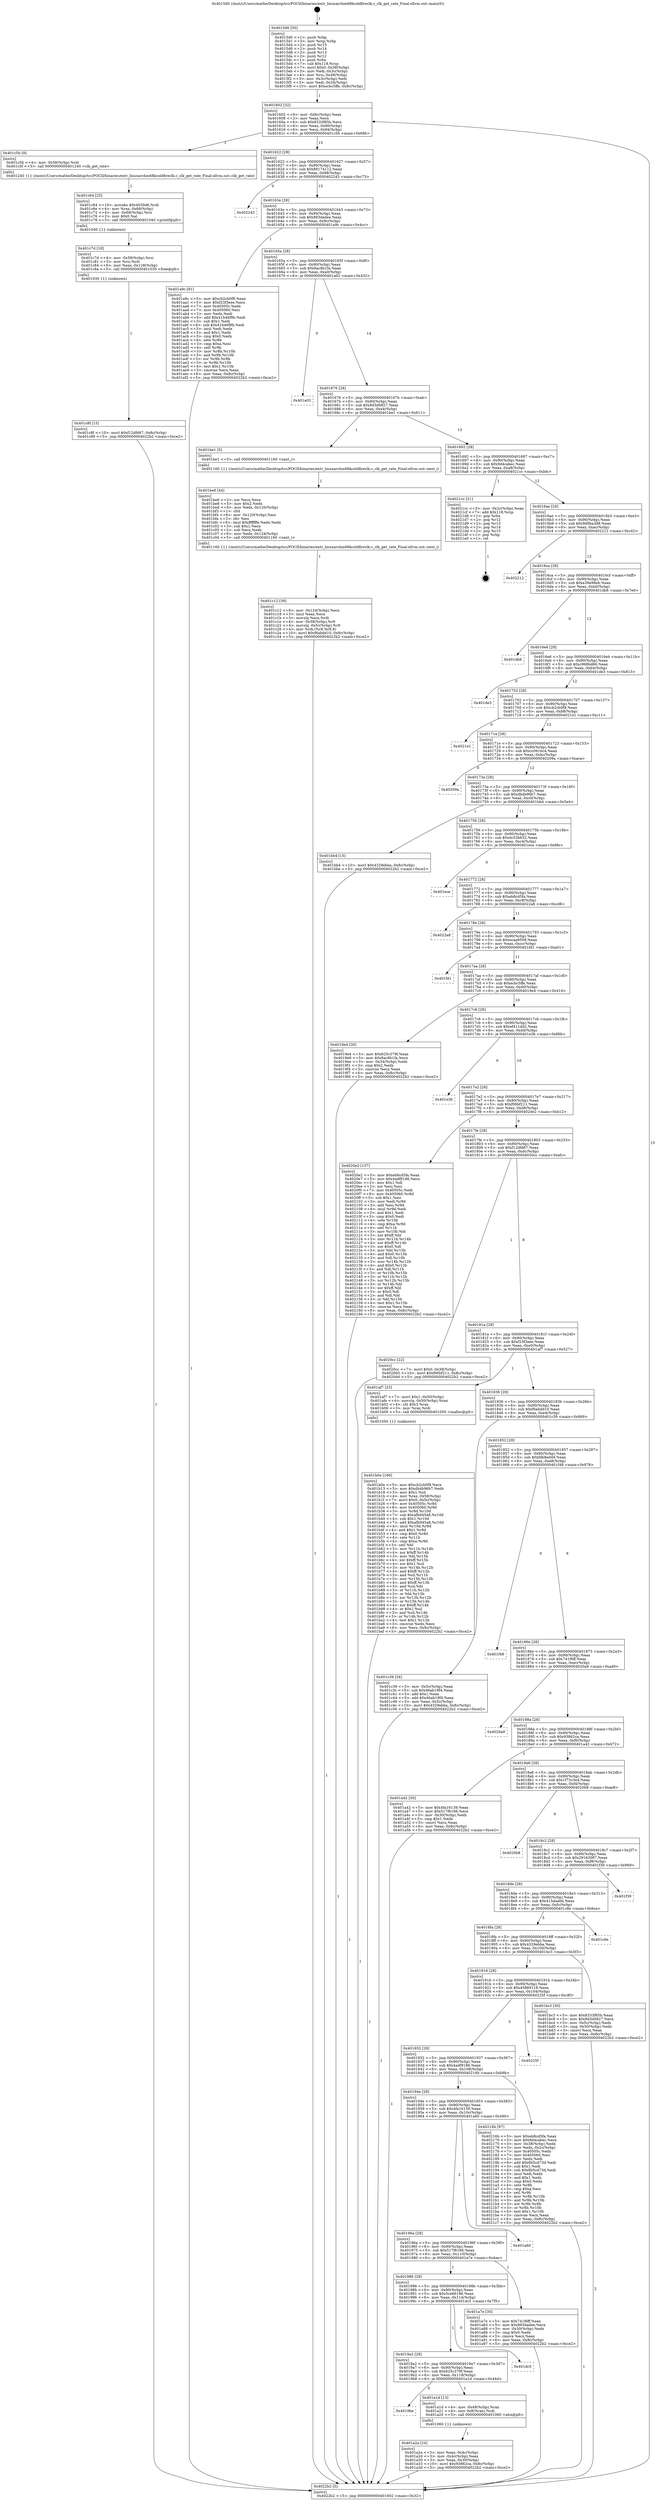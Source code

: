 digraph "0x4015d0" {
  label = "0x4015d0 (/mnt/c/Users/mathe/Desktop/tcc/POCII/binaries/extr_linuxarchm68kcoldfireclk.c_clk_get_rate_Final-ollvm.out::main(0))"
  labelloc = "t"
  node[shape=record]

  Entry [label="",width=0.3,height=0.3,shape=circle,fillcolor=black,style=filled]
  "0x401602" [label="{
     0x401602 [32]\l
     | [instrs]\l
     &nbsp;&nbsp;0x401602 \<+6\>: mov -0x8c(%rbp),%eax\l
     &nbsp;&nbsp;0x401608 \<+2\>: mov %eax,%ecx\l
     &nbsp;&nbsp;0x40160a \<+6\>: sub $0x8333f85b,%ecx\l
     &nbsp;&nbsp;0x401610 \<+6\>: mov %eax,-0x90(%rbp)\l
     &nbsp;&nbsp;0x401616 \<+6\>: mov %ecx,-0x94(%rbp)\l
     &nbsp;&nbsp;0x40161c \<+6\>: je 0000000000401c5b \<main+0x68b\>\l
  }"]
  "0x401c5b" [label="{
     0x401c5b [9]\l
     | [instrs]\l
     &nbsp;&nbsp;0x401c5b \<+4\>: mov -0x58(%rbp),%rdi\l
     &nbsp;&nbsp;0x401c5f \<+5\>: call 0000000000401240 \<clk_get_rate\>\l
     | [calls]\l
     &nbsp;&nbsp;0x401240 \{1\} (/mnt/c/Users/mathe/Desktop/tcc/POCII/binaries/extr_linuxarchm68kcoldfireclk.c_clk_get_rate_Final-ollvm.out::clk_get_rate)\l
  }"]
  "0x401622" [label="{
     0x401622 [28]\l
     | [instrs]\l
     &nbsp;&nbsp;0x401622 \<+5\>: jmp 0000000000401627 \<main+0x57\>\l
     &nbsp;&nbsp;0x401627 \<+6\>: mov -0x90(%rbp),%eax\l
     &nbsp;&nbsp;0x40162d \<+5\>: sub $0x89174112,%eax\l
     &nbsp;&nbsp;0x401632 \<+6\>: mov %eax,-0x98(%rbp)\l
     &nbsp;&nbsp;0x401638 \<+6\>: je 0000000000402243 \<main+0xc73\>\l
  }"]
  Exit [label="",width=0.3,height=0.3,shape=circle,fillcolor=black,style=filled,peripheries=2]
  "0x402243" [label="{
     0x402243\l
  }", style=dashed]
  "0x40163e" [label="{
     0x40163e [28]\l
     | [instrs]\l
     &nbsp;&nbsp;0x40163e \<+5\>: jmp 0000000000401643 \<main+0x73\>\l
     &nbsp;&nbsp;0x401643 \<+6\>: mov -0x90(%rbp),%eax\l
     &nbsp;&nbsp;0x401649 \<+5\>: sub $0x893dadee,%eax\l
     &nbsp;&nbsp;0x40164e \<+6\>: mov %eax,-0x9c(%rbp)\l
     &nbsp;&nbsp;0x401654 \<+6\>: je 0000000000401a9c \<main+0x4cc\>\l
  }"]
  "0x401c8f" [label="{
     0x401c8f [15]\l
     | [instrs]\l
     &nbsp;&nbsp;0x401c8f \<+10\>: movl $0xf12dfd67,-0x8c(%rbp)\l
     &nbsp;&nbsp;0x401c99 \<+5\>: jmp 00000000004022b2 \<main+0xce2\>\l
  }"]
  "0x401a9c" [label="{
     0x401a9c [91]\l
     | [instrs]\l
     &nbsp;&nbsp;0x401a9c \<+5\>: mov $0xcb2cb0f9,%eax\l
     &nbsp;&nbsp;0x401aa1 \<+5\>: mov $0xf23f3eee,%ecx\l
     &nbsp;&nbsp;0x401aa6 \<+7\>: mov 0x40505c,%edx\l
     &nbsp;&nbsp;0x401aad \<+7\>: mov 0x405060,%esi\l
     &nbsp;&nbsp;0x401ab4 \<+2\>: mov %edx,%edi\l
     &nbsp;&nbsp;0x401ab6 \<+6\>: add $0x41b46f9b,%edi\l
     &nbsp;&nbsp;0x401abc \<+3\>: sub $0x1,%edi\l
     &nbsp;&nbsp;0x401abf \<+6\>: sub $0x41b46f9b,%edi\l
     &nbsp;&nbsp;0x401ac5 \<+3\>: imul %edi,%edx\l
     &nbsp;&nbsp;0x401ac8 \<+3\>: and $0x1,%edx\l
     &nbsp;&nbsp;0x401acb \<+3\>: cmp $0x0,%edx\l
     &nbsp;&nbsp;0x401ace \<+4\>: sete %r8b\l
     &nbsp;&nbsp;0x401ad2 \<+3\>: cmp $0xa,%esi\l
     &nbsp;&nbsp;0x401ad5 \<+4\>: setl %r9b\l
     &nbsp;&nbsp;0x401ad9 \<+3\>: mov %r8b,%r10b\l
     &nbsp;&nbsp;0x401adc \<+3\>: and %r9b,%r10b\l
     &nbsp;&nbsp;0x401adf \<+3\>: xor %r9b,%r8b\l
     &nbsp;&nbsp;0x401ae2 \<+3\>: or %r8b,%r10b\l
     &nbsp;&nbsp;0x401ae5 \<+4\>: test $0x1,%r10b\l
     &nbsp;&nbsp;0x401ae9 \<+3\>: cmovne %ecx,%eax\l
     &nbsp;&nbsp;0x401aec \<+6\>: mov %eax,-0x8c(%rbp)\l
     &nbsp;&nbsp;0x401af2 \<+5\>: jmp 00000000004022b2 \<main+0xce2\>\l
  }"]
  "0x40165a" [label="{
     0x40165a [28]\l
     | [instrs]\l
     &nbsp;&nbsp;0x40165a \<+5\>: jmp 000000000040165f \<main+0x8f\>\l
     &nbsp;&nbsp;0x40165f \<+6\>: mov -0x90(%rbp),%eax\l
     &nbsp;&nbsp;0x401665 \<+5\>: sub $0x8ac8b1fa,%eax\l
     &nbsp;&nbsp;0x40166a \<+6\>: mov %eax,-0xa0(%rbp)\l
     &nbsp;&nbsp;0x401670 \<+6\>: je 0000000000401a02 \<main+0x432\>\l
  }"]
  "0x401c7d" [label="{
     0x401c7d [18]\l
     | [instrs]\l
     &nbsp;&nbsp;0x401c7d \<+4\>: mov -0x58(%rbp),%rsi\l
     &nbsp;&nbsp;0x401c81 \<+3\>: mov %rsi,%rdi\l
     &nbsp;&nbsp;0x401c84 \<+6\>: mov %eax,-0x128(%rbp)\l
     &nbsp;&nbsp;0x401c8a \<+5\>: call 0000000000401030 \<free@plt\>\l
     | [calls]\l
     &nbsp;&nbsp;0x401030 \{1\} (unknown)\l
  }"]
  "0x401a02" [label="{
     0x401a02\l
  }", style=dashed]
  "0x401676" [label="{
     0x401676 [28]\l
     | [instrs]\l
     &nbsp;&nbsp;0x401676 \<+5\>: jmp 000000000040167b \<main+0xab\>\l
     &nbsp;&nbsp;0x40167b \<+6\>: mov -0x90(%rbp),%eax\l
     &nbsp;&nbsp;0x401681 \<+5\>: sub $0x9d3d0827,%eax\l
     &nbsp;&nbsp;0x401686 \<+6\>: mov %eax,-0xa4(%rbp)\l
     &nbsp;&nbsp;0x40168c \<+6\>: je 0000000000401be1 \<main+0x611\>\l
  }"]
  "0x401c64" [label="{
     0x401c64 [25]\l
     | [instrs]\l
     &nbsp;&nbsp;0x401c64 \<+10\>: movabs $0x4030d6,%rdi\l
     &nbsp;&nbsp;0x401c6e \<+4\>: mov %rax,-0x68(%rbp)\l
     &nbsp;&nbsp;0x401c72 \<+4\>: mov -0x68(%rbp),%rsi\l
     &nbsp;&nbsp;0x401c76 \<+2\>: mov $0x0,%al\l
     &nbsp;&nbsp;0x401c78 \<+5\>: call 0000000000401040 \<printf@plt\>\l
     | [calls]\l
     &nbsp;&nbsp;0x401040 \{1\} (unknown)\l
  }"]
  "0x401be1" [label="{
     0x401be1 [5]\l
     | [instrs]\l
     &nbsp;&nbsp;0x401be1 \<+5\>: call 0000000000401160 \<next_i\>\l
     | [calls]\l
     &nbsp;&nbsp;0x401160 \{1\} (/mnt/c/Users/mathe/Desktop/tcc/POCII/binaries/extr_linuxarchm68kcoldfireclk.c_clk_get_rate_Final-ollvm.out::next_i)\l
  }"]
  "0x401692" [label="{
     0x401692 [28]\l
     | [instrs]\l
     &nbsp;&nbsp;0x401692 \<+5\>: jmp 0000000000401697 \<main+0xc7\>\l
     &nbsp;&nbsp;0x401697 \<+6\>: mov -0x90(%rbp),%eax\l
     &nbsp;&nbsp;0x40169d \<+5\>: sub $0x9d4cabec,%eax\l
     &nbsp;&nbsp;0x4016a2 \<+6\>: mov %eax,-0xa8(%rbp)\l
     &nbsp;&nbsp;0x4016a8 \<+6\>: je 00000000004021cc \<main+0xbfc\>\l
  }"]
  "0x401c12" [label="{
     0x401c12 [39]\l
     | [instrs]\l
     &nbsp;&nbsp;0x401c12 \<+6\>: mov -0x124(%rbp),%ecx\l
     &nbsp;&nbsp;0x401c18 \<+3\>: imul %eax,%ecx\l
     &nbsp;&nbsp;0x401c1b \<+3\>: movslq %ecx,%rdi\l
     &nbsp;&nbsp;0x401c1e \<+4\>: mov -0x58(%rbp),%r8\l
     &nbsp;&nbsp;0x401c22 \<+4\>: movslq -0x5c(%rbp),%r9\l
     &nbsp;&nbsp;0x401c26 \<+4\>: mov %rdi,(%r8,%r9,8)\l
     &nbsp;&nbsp;0x401c2a \<+10\>: movl $0xf6abdd10,-0x8c(%rbp)\l
     &nbsp;&nbsp;0x401c34 \<+5\>: jmp 00000000004022b2 \<main+0xce2\>\l
  }"]
  "0x4021cc" [label="{
     0x4021cc [21]\l
     | [instrs]\l
     &nbsp;&nbsp;0x4021cc \<+3\>: mov -0x2c(%rbp),%eax\l
     &nbsp;&nbsp;0x4021cf \<+7\>: add $0x118,%rsp\l
     &nbsp;&nbsp;0x4021d6 \<+1\>: pop %rbx\l
     &nbsp;&nbsp;0x4021d7 \<+2\>: pop %r12\l
     &nbsp;&nbsp;0x4021d9 \<+2\>: pop %r13\l
     &nbsp;&nbsp;0x4021db \<+2\>: pop %r14\l
     &nbsp;&nbsp;0x4021dd \<+2\>: pop %r15\l
     &nbsp;&nbsp;0x4021df \<+1\>: pop %rbp\l
     &nbsp;&nbsp;0x4021e0 \<+1\>: ret\l
  }"]
  "0x4016ae" [label="{
     0x4016ae [28]\l
     | [instrs]\l
     &nbsp;&nbsp;0x4016ae \<+5\>: jmp 00000000004016b3 \<main+0xe3\>\l
     &nbsp;&nbsp;0x4016b3 \<+6\>: mov -0x90(%rbp),%eax\l
     &nbsp;&nbsp;0x4016b9 \<+5\>: sub $0x9d9ba3d8,%eax\l
     &nbsp;&nbsp;0x4016be \<+6\>: mov %eax,-0xac(%rbp)\l
     &nbsp;&nbsp;0x4016c4 \<+6\>: je 0000000000402212 \<main+0xc42\>\l
  }"]
  "0x401be6" [label="{
     0x401be6 [44]\l
     | [instrs]\l
     &nbsp;&nbsp;0x401be6 \<+2\>: xor %ecx,%ecx\l
     &nbsp;&nbsp;0x401be8 \<+5\>: mov $0x2,%edx\l
     &nbsp;&nbsp;0x401bed \<+6\>: mov %edx,-0x120(%rbp)\l
     &nbsp;&nbsp;0x401bf3 \<+1\>: cltd\l
     &nbsp;&nbsp;0x401bf4 \<+6\>: mov -0x120(%rbp),%esi\l
     &nbsp;&nbsp;0x401bfa \<+2\>: idiv %esi\l
     &nbsp;&nbsp;0x401bfc \<+6\>: imul $0xfffffffe,%edx,%edx\l
     &nbsp;&nbsp;0x401c02 \<+3\>: sub $0x1,%ecx\l
     &nbsp;&nbsp;0x401c05 \<+2\>: sub %ecx,%edx\l
     &nbsp;&nbsp;0x401c07 \<+6\>: mov %edx,-0x124(%rbp)\l
     &nbsp;&nbsp;0x401c0d \<+5\>: call 0000000000401160 \<next_i\>\l
     | [calls]\l
     &nbsp;&nbsp;0x401160 \{1\} (/mnt/c/Users/mathe/Desktop/tcc/POCII/binaries/extr_linuxarchm68kcoldfireclk.c_clk_get_rate_Final-ollvm.out::next_i)\l
  }"]
  "0x402212" [label="{
     0x402212\l
  }", style=dashed]
  "0x4016ca" [label="{
     0x4016ca [28]\l
     | [instrs]\l
     &nbsp;&nbsp;0x4016ca \<+5\>: jmp 00000000004016cf \<main+0xff\>\l
     &nbsp;&nbsp;0x4016cf \<+6\>: mov -0x90(%rbp),%eax\l
     &nbsp;&nbsp;0x4016d5 \<+5\>: sub $0xa39e98eb,%eax\l
     &nbsp;&nbsp;0x4016da \<+6\>: mov %eax,-0xb0(%rbp)\l
     &nbsp;&nbsp;0x4016e0 \<+6\>: je 0000000000401db6 \<main+0x7e6\>\l
  }"]
  "0x401b0e" [label="{
     0x401b0e [166]\l
     | [instrs]\l
     &nbsp;&nbsp;0x401b0e \<+5\>: mov $0xcb2cb0f9,%ecx\l
     &nbsp;&nbsp;0x401b13 \<+5\>: mov $0xdb4b96b7,%edx\l
     &nbsp;&nbsp;0x401b18 \<+3\>: mov $0x1,%sil\l
     &nbsp;&nbsp;0x401b1b \<+4\>: mov %rax,-0x58(%rbp)\l
     &nbsp;&nbsp;0x401b1f \<+7\>: movl $0x0,-0x5c(%rbp)\l
     &nbsp;&nbsp;0x401b26 \<+8\>: mov 0x40505c,%r8d\l
     &nbsp;&nbsp;0x401b2e \<+8\>: mov 0x405060,%r9d\l
     &nbsp;&nbsp;0x401b36 \<+3\>: mov %r8d,%r10d\l
     &nbsp;&nbsp;0x401b39 \<+7\>: sub $0xafb945a8,%r10d\l
     &nbsp;&nbsp;0x401b40 \<+4\>: sub $0x1,%r10d\l
     &nbsp;&nbsp;0x401b44 \<+7\>: add $0xafb945a8,%r10d\l
     &nbsp;&nbsp;0x401b4b \<+4\>: imul %r10d,%r8d\l
     &nbsp;&nbsp;0x401b4f \<+4\>: and $0x1,%r8d\l
     &nbsp;&nbsp;0x401b53 \<+4\>: cmp $0x0,%r8d\l
     &nbsp;&nbsp;0x401b57 \<+4\>: sete %r11b\l
     &nbsp;&nbsp;0x401b5b \<+4\>: cmp $0xa,%r9d\l
     &nbsp;&nbsp;0x401b5f \<+3\>: setl %bl\l
     &nbsp;&nbsp;0x401b62 \<+3\>: mov %r11b,%r14b\l
     &nbsp;&nbsp;0x401b65 \<+4\>: xor $0xff,%r14b\l
     &nbsp;&nbsp;0x401b69 \<+3\>: mov %bl,%r15b\l
     &nbsp;&nbsp;0x401b6c \<+4\>: xor $0xff,%r15b\l
     &nbsp;&nbsp;0x401b70 \<+4\>: xor $0x1,%sil\l
     &nbsp;&nbsp;0x401b74 \<+3\>: mov %r14b,%r12b\l
     &nbsp;&nbsp;0x401b77 \<+4\>: and $0xff,%r12b\l
     &nbsp;&nbsp;0x401b7b \<+3\>: and %sil,%r11b\l
     &nbsp;&nbsp;0x401b7e \<+3\>: mov %r15b,%r13b\l
     &nbsp;&nbsp;0x401b81 \<+4\>: and $0xff,%r13b\l
     &nbsp;&nbsp;0x401b85 \<+3\>: and %sil,%bl\l
     &nbsp;&nbsp;0x401b88 \<+3\>: or %r11b,%r12b\l
     &nbsp;&nbsp;0x401b8b \<+3\>: or %bl,%r13b\l
     &nbsp;&nbsp;0x401b8e \<+3\>: xor %r13b,%r12b\l
     &nbsp;&nbsp;0x401b91 \<+3\>: or %r15b,%r14b\l
     &nbsp;&nbsp;0x401b94 \<+4\>: xor $0xff,%r14b\l
     &nbsp;&nbsp;0x401b98 \<+4\>: or $0x1,%sil\l
     &nbsp;&nbsp;0x401b9c \<+3\>: and %sil,%r14b\l
     &nbsp;&nbsp;0x401b9f \<+3\>: or %r14b,%r12b\l
     &nbsp;&nbsp;0x401ba2 \<+4\>: test $0x1,%r12b\l
     &nbsp;&nbsp;0x401ba6 \<+3\>: cmovne %edx,%ecx\l
     &nbsp;&nbsp;0x401ba9 \<+6\>: mov %ecx,-0x8c(%rbp)\l
     &nbsp;&nbsp;0x401baf \<+5\>: jmp 00000000004022b2 \<main+0xce2\>\l
  }"]
  "0x401db6" [label="{
     0x401db6\l
  }", style=dashed]
  "0x4016e6" [label="{
     0x4016e6 [28]\l
     | [instrs]\l
     &nbsp;&nbsp;0x4016e6 \<+5\>: jmp 00000000004016eb \<main+0x11b\>\l
     &nbsp;&nbsp;0x4016eb \<+6\>: mov -0x90(%rbp),%eax\l
     &nbsp;&nbsp;0x4016f1 \<+5\>: sub $0xc968bd66,%eax\l
     &nbsp;&nbsp;0x4016f6 \<+6\>: mov %eax,-0xb4(%rbp)\l
     &nbsp;&nbsp;0x4016fc \<+6\>: je 0000000000401de3 \<main+0x813\>\l
  }"]
  "0x401a2a" [label="{
     0x401a2a [24]\l
     | [instrs]\l
     &nbsp;&nbsp;0x401a2a \<+3\>: mov %eax,-0x4c(%rbp)\l
     &nbsp;&nbsp;0x401a2d \<+3\>: mov -0x4c(%rbp),%eax\l
     &nbsp;&nbsp;0x401a30 \<+3\>: mov %eax,-0x30(%rbp)\l
     &nbsp;&nbsp;0x401a33 \<+10\>: movl $0x93862ca,-0x8c(%rbp)\l
     &nbsp;&nbsp;0x401a3d \<+5\>: jmp 00000000004022b2 \<main+0xce2\>\l
  }"]
  "0x401de3" [label="{
     0x401de3\l
  }", style=dashed]
  "0x401702" [label="{
     0x401702 [28]\l
     | [instrs]\l
     &nbsp;&nbsp;0x401702 \<+5\>: jmp 0000000000401707 \<main+0x137\>\l
     &nbsp;&nbsp;0x401707 \<+6\>: mov -0x90(%rbp),%eax\l
     &nbsp;&nbsp;0x40170d \<+5\>: sub $0xcb2cb0f9,%eax\l
     &nbsp;&nbsp;0x401712 \<+6\>: mov %eax,-0xb8(%rbp)\l
     &nbsp;&nbsp;0x401718 \<+6\>: je 00000000004021e1 \<main+0xc11\>\l
  }"]
  "0x4019be" [label="{
     0x4019be\l
  }", style=dashed]
  "0x4021e1" [label="{
     0x4021e1\l
  }", style=dashed]
  "0x40171e" [label="{
     0x40171e [28]\l
     | [instrs]\l
     &nbsp;&nbsp;0x40171e \<+5\>: jmp 0000000000401723 \<main+0x153\>\l
     &nbsp;&nbsp;0x401723 \<+6\>: mov -0x90(%rbp),%eax\l
     &nbsp;&nbsp;0x401729 \<+5\>: sub $0xcc0916c4,%eax\l
     &nbsp;&nbsp;0x40172e \<+6\>: mov %eax,-0xbc(%rbp)\l
     &nbsp;&nbsp;0x401734 \<+6\>: je 000000000040209a \<main+0xaca\>\l
  }"]
  "0x401a1d" [label="{
     0x401a1d [13]\l
     | [instrs]\l
     &nbsp;&nbsp;0x401a1d \<+4\>: mov -0x48(%rbp),%rax\l
     &nbsp;&nbsp;0x401a21 \<+4\>: mov 0x8(%rax),%rdi\l
     &nbsp;&nbsp;0x401a25 \<+5\>: call 0000000000401060 \<atoi@plt\>\l
     | [calls]\l
     &nbsp;&nbsp;0x401060 \{1\} (unknown)\l
  }"]
  "0x40209a" [label="{
     0x40209a\l
  }", style=dashed]
  "0x40173a" [label="{
     0x40173a [28]\l
     | [instrs]\l
     &nbsp;&nbsp;0x40173a \<+5\>: jmp 000000000040173f \<main+0x16f\>\l
     &nbsp;&nbsp;0x40173f \<+6\>: mov -0x90(%rbp),%eax\l
     &nbsp;&nbsp;0x401745 \<+5\>: sub $0xdb4b96b7,%eax\l
     &nbsp;&nbsp;0x40174a \<+6\>: mov %eax,-0xc0(%rbp)\l
     &nbsp;&nbsp;0x401750 \<+6\>: je 0000000000401bb4 \<main+0x5e4\>\l
  }"]
  "0x4019a2" [label="{
     0x4019a2 [28]\l
     | [instrs]\l
     &nbsp;&nbsp;0x4019a2 \<+5\>: jmp 00000000004019a7 \<main+0x3d7\>\l
     &nbsp;&nbsp;0x4019a7 \<+6\>: mov -0x90(%rbp),%eax\l
     &nbsp;&nbsp;0x4019ad \<+5\>: sub $0x625c379f,%eax\l
     &nbsp;&nbsp;0x4019b2 \<+6\>: mov %eax,-0x118(%rbp)\l
     &nbsp;&nbsp;0x4019b8 \<+6\>: je 0000000000401a1d \<main+0x44d\>\l
  }"]
  "0x401bb4" [label="{
     0x401bb4 [15]\l
     | [instrs]\l
     &nbsp;&nbsp;0x401bb4 \<+10\>: movl $0x4329ebba,-0x8c(%rbp)\l
     &nbsp;&nbsp;0x401bbe \<+5\>: jmp 00000000004022b2 \<main+0xce2\>\l
  }"]
  "0x401756" [label="{
     0x401756 [28]\l
     | [instrs]\l
     &nbsp;&nbsp;0x401756 \<+5\>: jmp 000000000040175b \<main+0x18b\>\l
     &nbsp;&nbsp;0x40175b \<+6\>: mov -0x90(%rbp),%eax\l
     &nbsp;&nbsp;0x401761 \<+5\>: sub $0xdc53b632,%eax\l
     &nbsp;&nbsp;0x401766 \<+6\>: mov %eax,-0xc4(%rbp)\l
     &nbsp;&nbsp;0x40176c \<+6\>: je 0000000000401ece \<main+0x8fe\>\l
  }"]
  "0x401dc5" [label="{
     0x401dc5\l
  }", style=dashed]
  "0x401ece" [label="{
     0x401ece\l
  }", style=dashed]
  "0x401772" [label="{
     0x401772 [28]\l
     | [instrs]\l
     &nbsp;&nbsp;0x401772 \<+5\>: jmp 0000000000401777 \<main+0x1a7\>\l
     &nbsp;&nbsp;0x401777 \<+6\>: mov -0x90(%rbp),%eax\l
     &nbsp;&nbsp;0x40177d \<+5\>: sub $0xeb8cd5fa,%eax\l
     &nbsp;&nbsp;0x401782 \<+6\>: mov %eax,-0xc8(%rbp)\l
     &nbsp;&nbsp;0x401788 \<+6\>: je 00000000004022a8 \<main+0xcd8\>\l
  }"]
  "0x401986" [label="{
     0x401986 [28]\l
     | [instrs]\l
     &nbsp;&nbsp;0x401986 \<+5\>: jmp 000000000040198b \<main+0x3bb\>\l
     &nbsp;&nbsp;0x40198b \<+6\>: mov -0x90(%rbp),%eax\l
     &nbsp;&nbsp;0x401991 \<+5\>: sub $0x5ce66196,%eax\l
     &nbsp;&nbsp;0x401996 \<+6\>: mov %eax,-0x114(%rbp)\l
     &nbsp;&nbsp;0x40199c \<+6\>: je 0000000000401dc5 \<main+0x7f5\>\l
  }"]
  "0x4022a8" [label="{
     0x4022a8\l
  }", style=dashed]
  "0x40178e" [label="{
     0x40178e [28]\l
     | [instrs]\l
     &nbsp;&nbsp;0x40178e \<+5\>: jmp 0000000000401793 \<main+0x1c3\>\l
     &nbsp;&nbsp;0x401793 \<+6\>: mov -0x90(%rbp),%eax\l
     &nbsp;&nbsp;0x401799 \<+5\>: sub $0xecaa9509,%eax\l
     &nbsp;&nbsp;0x40179e \<+6\>: mov %eax,-0xcc(%rbp)\l
     &nbsp;&nbsp;0x4017a4 \<+6\>: je 0000000000401fd1 \<main+0xa01\>\l
  }"]
  "0x401a7e" [label="{
     0x401a7e [30]\l
     | [instrs]\l
     &nbsp;&nbsp;0x401a7e \<+5\>: mov $0x741f6ff,%eax\l
     &nbsp;&nbsp;0x401a83 \<+5\>: mov $0x893dadee,%ecx\l
     &nbsp;&nbsp;0x401a88 \<+3\>: mov -0x30(%rbp),%edx\l
     &nbsp;&nbsp;0x401a8b \<+3\>: cmp $0x0,%edx\l
     &nbsp;&nbsp;0x401a8e \<+3\>: cmove %ecx,%eax\l
     &nbsp;&nbsp;0x401a91 \<+6\>: mov %eax,-0x8c(%rbp)\l
     &nbsp;&nbsp;0x401a97 \<+5\>: jmp 00000000004022b2 \<main+0xce2\>\l
  }"]
  "0x401fd1" [label="{
     0x401fd1\l
  }", style=dashed]
  "0x4017aa" [label="{
     0x4017aa [28]\l
     | [instrs]\l
     &nbsp;&nbsp;0x4017aa \<+5\>: jmp 00000000004017af \<main+0x1df\>\l
     &nbsp;&nbsp;0x4017af \<+6\>: mov -0x90(%rbp),%eax\l
     &nbsp;&nbsp;0x4017b5 \<+5\>: sub $0xecbc5ffe,%eax\l
     &nbsp;&nbsp;0x4017ba \<+6\>: mov %eax,-0xd0(%rbp)\l
     &nbsp;&nbsp;0x4017c0 \<+6\>: je 00000000004019e4 \<main+0x414\>\l
  }"]
  "0x40196a" [label="{
     0x40196a [28]\l
     | [instrs]\l
     &nbsp;&nbsp;0x40196a \<+5\>: jmp 000000000040196f \<main+0x39f\>\l
     &nbsp;&nbsp;0x40196f \<+6\>: mov -0x90(%rbp),%eax\l
     &nbsp;&nbsp;0x401975 \<+5\>: sub $0x517f6166,%eax\l
     &nbsp;&nbsp;0x40197a \<+6\>: mov %eax,-0x110(%rbp)\l
     &nbsp;&nbsp;0x401980 \<+6\>: je 0000000000401a7e \<main+0x4ae\>\l
  }"]
  "0x4019e4" [label="{
     0x4019e4 [30]\l
     | [instrs]\l
     &nbsp;&nbsp;0x4019e4 \<+5\>: mov $0x625c379f,%eax\l
     &nbsp;&nbsp;0x4019e9 \<+5\>: mov $0x8ac8b1fa,%ecx\l
     &nbsp;&nbsp;0x4019ee \<+3\>: mov -0x34(%rbp),%edx\l
     &nbsp;&nbsp;0x4019f1 \<+3\>: cmp $0x2,%edx\l
     &nbsp;&nbsp;0x4019f4 \<+3\>: cmovne %ecx,%eax\l
     &nbsp;&nbsp;0x4019f7 \<+6\>: mov %eax,-0x8c(%rbp)\l
     &nbsp;&nbsp;0x4019fd \<+5\>: jmp 00000000004022b2 \<main+0xce2\>\l
  }"]
  "0x4017c6" [label="{
     0x4017c6 [28]\l
     | [instrs]\l
     &nbsp;&nbsp;0x4017c6 \<+5\>: jmp 00000000004017cb \<main+0x1fb\>\l
     &nbsp;&nbsp;0x4017cb \<+6\>: mov -0x90(%rbp),%eax\l
     &nbsp;&nbsp;0x4017d1 \<+5\>: sub $0xef411dd2,%eax\l
     &nbsp;&nbsp;0x4017d6 \<+6\>: mov %eax,-0xd4(%rbp)\l
     &nbsp;&nbsp;0x4017dc \<+6\>: je 0000000000401e3b \<main+0x86b\>\l
  }"]
  "0x4022b2" [label="{
     0x4022b2 [5]\l
     | [instrs]\l
     &nbsp;&nbsp;0x4022b2 \<+5\>: jmp 0000000000401602 \<main+0x32\>\l
  }"]
  "0x4015d0" [label="{
     0x4015d0 [50]\l
     | [instrs]\l
     &nbsp;&nbsp;0x4015d0 \<+1\>: push %rbp\l
     &nbsp;&nbsp;0x4015d1 \<+3\>: mov %rsp,%rbp\l
     &nbsp;&nbsp;0x4015d4 \<+2\>: push %r15\l
     &nbsp;&nbsp;0x4015d6 \<+2\>: push %r14\l
     &nbsp;&nbsp;0x4015d8 \<+2\>: push %r13\l
     &nbsp;&nbsp;0x4015da \<+2\>: push %r12\l
     &nbsp;&nbsp;0x4015dc \<+1\>: push %rbx\l
     &nbsp;&nbsp;0x4015dd \<+7\>: sub $0x118,%rsp\l
     &nbsp;&nbsp;0x4015e4 \<+7\>: movl $0x0,-0x38(%rbp)\l
     &nbsp;&nbsp;0x4015eb \<+3\>: mov %edi,-0x3c(%rbp)\l
     &nbsp;&nbsp;0x4015ee \<+4\>: mov %rsi,-0x48(%rbp)\l
     &nbsp;&nbsp;0x4015f2 \<+3\>: mov -0x3c(%rbp),%edi\l
     &nbsp;&nbsp;0x4015f5 \<+3\>: mov %edi,-0x34(%rbp)\l
     &nbsp;&nbsp;0x4015f8 \<+10\>: movl $0xecbc5ffe,-0x8c(%rbp)\l
  }"]
  "0x401a60" [label="{
     0x401a60\l
  }", style=dashed]
  "0x401e3b" [label="{
     0x401e3b\l
  }", style=dashed]
  "0x4017e2" [label="{
     0x4017e2 [28]\l
     | [instrs]\l
     &nbsp;&nbsp;0x4017e2 \<+5\>: jmp 00000000004017e7 \<main+0x217\>\l
     &nbsp;&nbsp;0x4017e7 \<+6\>: mov -0x90(%rbp),%eax\l
     &nbsp;&nbsp;0x4017ed \<+5\>: sub $0xf06bf211,%eax\l
     &nbsp;&nbsp;0x4017f2 \<+6\>: mov %eax,-0xd8(%rbp)\l
     &nbsp;&nbsp;0x4017f8 \<+6\>: je 00000000004020e2 \<main+0xb12\>\l
  }"]
  "0x40194e" [label="{
     0x40194e [28]\l
     | [instrs]\l
     &nbsp;&nbsp;0x40194e \<+5\>: jmp 0000000000401953 \<main+0x383\>\l
     &nbsp;&nbsp;0x401953 \<+6\>: mov -0x90(%rbp),%eax\l
     &nbsp;&nbsp;0x401959 \<+5\>: sub $0x4fa16139,%eax\l
     &nbsp;&nbsp;0x40195e \<+6\>: mov %eax,-0x10c(%rbp)\l
     &nbsp;&nbsp;0x401964 \<+6\>: je 0000000000401a60 \<main+0x490\>\l
  }"]
  "0x4020e2" [label="{
     0x4020e2 [137]\l
     | [instrs]\l
     &nbsp;&nbsp;0x4020e2 \<+5\>: mov $0xeb8cd5fa,%eax\l
     &nbsp;&nbsp;0x4020e7 \<+5\>: mov $0x4adf9186,%ecx\l
     &nbsp;&nbsp;0x4020ec \<+2\>: mov $0x1,%dl\l
     &nbsp;&nbsp;0x4020ee \<+2\>: xor %esi,%esi\l
     &nbsp;&nbsp;0x4020f0 \<+7\>: mov 0x40505c,%edi\l
     &nbsp;&nbsp;0x4020f7 \<+8\>: mov 0x405060,%r8d\l
     &nbsp;&nbsp;0x4020ff \<+3\>: sub $0x1,%esi\l
     &nbsp;&nbsp;0x402102 \<+3\>: mov %edi,%r9d\l
     &nbsp;&nbsp;0x402105 \<+3\>: add %esi,%r9d\l
     &nbsp;&nbsp;0x402108 \<+4\>: imul %r9d,%edi\l
     &nbsp;&nbsp;0x40210c \<+3\>: and $0x1,%edi\l
     &nbsp;&nbsp;0x40210f \<+3\>: cmp $0x0,%edi\l
     &nbsp;&nbsp;0x402112 \<+4\>: sete %r10b\l
     &nbsp;&nbsp;0x402116 \<+4\>: cmp $0xa,%r8d\l
     &nbsp;&nbsp;0x40211a \<+4\>: setl %r11b\l
     &nbsp;&nbsp;0x40211e \<+3\>: mov %r10b,%bl\l
     &nbsp;&nbsp;0x402121 \<+3\>: xor $0xff,%bl\l
     &nbsp;&nbsp;0x402124 \<+3\>: mov %r11b,%r14b\l
     &nbsp;&nbsp;0x402127 \<+4\>: xor $0xff,%r14b\l
     &nbsp;&nbsp;0x40212b \<+3\>: xor $0x0,%dl\l
     &nbsp;&nbsp;0x40212e \<+3\>: mov %bl,%r15b\l
     &nbsp;&nbsp;0x402131 \<+4\>: and $0x0,%r15b\l
     &nbsp;&nbsp;0x402135 \<+3\>: and %dl,%r10b\l
     &nbsp;&nbsp;0x402138 \<+3\>: mov %r14b,%r12b\l
     &nbsp;&nbsp;0x40213b \<+4\>: and $0x0,%r12b\l
     &nbsp;&nbsp;0x40213f \<+3\>: and %dl,%r11b\l
     &nbsp;&nbsp;0x402142 \<+3\>: or %r10b,%r15b\l
     &nbsp;&nbsp;0x402145 \<+3\>: or %r11b,%r12b\l
     &nbsp;&nbsp;0x402148 \<+3\>: xor %r12b,%r15b\l
     &nbsp;&nbsp;0x40214b \<+3\>: or %r14b,%bl\l
     &nbsp;&nbsp;0x40214e \<+3\>: xor $0xff,%bl\l
     &nbsp;&nbsp;0x402151 \<+3\>: or $0x0,%dl\l
     &nbsp;&nbsp;0x402154 \<+2\>: and %dl,%bl\l
     &nbsp;&nbsp;0x402156 \<+3\>: or %bl,%r15b\l
     &nbsp;&nbsp;0x402159 \<+4\>: test $0x1,%r15b\l
     &nbsp;&nbsp;0x40215d \<+3\>: cmovne %ecx,%eax\l
     &nbsp;&nbsp;0x402160 \<+6\>: mov %eax,-0x8c(%rbp)\l
     &nbsp;&nbsp;0x402166 \<+5\>: jmp 00000000004022b2 \<main+0xce2\>\l
  }"]
  "0x4017fe" [label="{
     0x4017fe [28]\l
     | [instrs]\l
     &nbsp;&nbsp;0x4017fe \<+5\>: jmp 0000000000401803 \<main+0x233\>\l
     &nbsp;&nbsp;0x401803 \<+6\>: mov -0x90(%rbp),%eax\l
     &nbsp;&nbsp;0x401809 \<+5\>: sub $0xf12dfd67,%eax\l
     &nbsp;&nbsp;0x40180e \<+6\>: mov %eax,-0xdc(%rbp)\l
     &nbsp;&nbsp;0x401814 \<+6\>: je 00000000004020cc \<main+0xafc\>\l
  }"]
  "0x40216b" [label="{
     0x40216b [97]\l
     | [instrs]\l
     &nbsp;&nbsp;0x40216b \<+5\>: mov $0xeb8cd5fa,%eax\l
     &nbsp;&nbsp;0x402170 \<+5\>: mov $0x9d4cabec,%ecx\l
     &nbsp;&nbsp;0x402175 \<+3\>: mov -0x38(%rbp),%edx\l
     &nbsp;&nbsp;0x402178 \<+3\>: mov %edx,-0x2c(%rbp)\l
     &nbsp;&nbsp;0x40217b \<+7\>: mov 0x40505c,%edx\l
     &nbsp;&nbsp;0x402182 \<+7\>: mov 0x405060,%esi\l
     &nbsp;&nbsp;0x402189 \<+2\>: mov %edx,%edi\l
     &nbsp;&nbsp;0x40218b \<+6\>: add $0x8b5cd73d,%edi\l
     &nbsp;&nbsp;0x402191 \<+3\>: sub $0x1,%edi\l
     &nbsp;&nbsp;0x402194 \<+6\>: sub $0x8b5cd73d,%edi\l
     &nbsp;&nbsp;0x40219a \<+3\>: imul %edi,%edx\l
     &nbsp;&nbsp;0x40219d \<+3\>: and $0x1,%edx\l
     &nbsp;&nbsp;0x4021a0 \<+3\>: cmp $0x0,%edx\l
     &nbsp;&nbsp;0x4021a3 \<+4\>: sete %r8b\l
     &nbsp;&nbsp;0x4021a7 \<+3\>: cmp $0xa,%esi\l
     &nbsp;&nbsp;0x4021aa \<+4\>: setl %r9b\l
     &nbsp;&nbsp;0x4021ae \<+3\>: mov %r8b,%r10b\l
     &nbsp;&nbsp;0x4021b1 \<+3\>: and %r9b,%r10b\l
     &nbsp;&nbsp;0x4021b4 \<+3\>: xor %r9b,%r8b\l
     &nbsp;&nbsp;0x4021b7 \<+3\>: or %r8b,%r10b\l
     &nbsp;&nbsp;0x4021ba \<+4\>: test $0x1,%r10b\l
     &nbsp;&nbsp;0x4021be \<+3\>: cmovne %ecx,%eax\l
     &nbsp;&nbsp;0x4021c1 \<+6\>: mov %eax,-0x8c(%rbp)\l
     &nbsp;&nbsp;0x4021c7 \<+5\>: jmp 00000000004022b2 \<main+0xce2\>\l
  }"]
  "0x4020cc" [label="{
     0x4020cc [22]\l
     | [instrs]\l
     &nbsp;&nbsp;0x4020cc \<+7\>: movl $0x0,-0x38(%rbp)\l
     &nbsp;&nbsp;0x4020d3 \<+10\>: movl $0xf06bf211,-0x8c(%rbp)\l
     &nbsp;&nbsp;0x4020dd \<+5\>: jmp 00000000004022b2 \<main+0xce2\>\l
  }"]
  "0x40181a" [label="{
     0x40181a [28]\l
     | [instrs]\l
     &nbsp;&nbsp;0x40181a \<+5\>: jmp 000000000040181f \<main+0x24f\>\l
     &nbsp;&nbsp;0x40181f \<+6\>: mov -0x90(%rbp),%eax\l
     &nbsp;&nbsp;0x401825 \<+5\>: sub $0xf23f3eee,%eax\l
     &nbsp;&nbsp;0x40182a \<+6\>: mov %eax,-0xe0(%rbp)\l
     &nbsp;&nbsp;0x401830 \<+6\>: je 0000000000401af7 \<main+0x527\>\l
  }"]
  "0x401932" [label="{
     0x401932 [28]\l
     | [instrs]\l
     &nbsp;&nbsp;0x401932 \<+5\>: jmp 0000000000401937 \<main+0x367\>\l
     &nbsp;&nbsp;0x401937 \<+6\>: mov -0x90(%rbp),%eax\l
     &nbsp;&nbsp;0x40193d \<+5\>: sub $0x4adf9186,%eax\l
     &nbsp;&nbsp;0x401942 \<+6\>: mov %eax,-0x108(%rbp)\l
     &nbsp;&nbsp;0x401948 \<+6\>: je 000000000040216b \<main+0xb9b\>\l
  }"]
  "0x401af7" [label="{
     0x401af7 [23]\l
     | [instrs]\l
     &nbsp;&nbsp;0x401af7 \<+7\>: movl $0x1,-0x50(%rbp)\l
     &nbsp;&nbsp;0x401afe \<+4\>: movslq -0x50(%rbp),%rax\l
     &nbsp;&nbsp;0x401b02 \<+4\>: shl $0x3,%rax\l
     &nbsp;&nbsp;0x401b06 \<+3\>: mov %rax,%rdi\l
     &nbsp;&nbsp;0x401b09 \<+5\>: call 0000000000401050 \<malloc@plt\>\l
     | [calls]\l
     &nbsp;&nbsp;0x401050 \{1\} (unknown)\l
  }"]
  "0x401836" [label="{
     0x401836 [28]\l
     | [instrs]\l
     &nbsp;&nbsp;0x401836 \<+5\>: jmp 000000000040183b \<main+0x26b\>\l
     &nbsp;&nbsp;0x40183b \<+6\>: mov -0x90(%rbp),%eax\l
     &nbsp;&nbsp;0x401841 \<+5\>: sub $0xf6abdd10,%eax\l
     &nbsp;&nbsp;0x401846 \<+6\>: mov %eax,-0xe4(%rbp)\l
     &nbsp;&nbsp;0x40184c \<+6\>: je 0000000000401c39 \<main+0x669\>\l
  }"]
  "0x40225f" [label="{
     0x40225f\l
  }", style=dashed]
  "0x401c39" [label="{
     0x401c39 [34]\l
     | [instrs]\l
     &nbsp;&nbsp;0x401c39 \<+3\>: mov -0x5c(%rbp),%eax\l
     &nbsp;&nbsp;0x401c3c \<+5\>: sub $0x46ab19f4,%eax\l
     &nbsp;&nbsp;0x401c41 \<+3\>: add $0x1,%eax\l
     &nbsp;&nbsp;0x401c44 \<+5\>: add $0x46ab19f4,%eax\l
     &nbsp;&nbsp;0x401c49 \<+3\>: mov %eax,-0x5c(%rbp)\l
     &nbsp;&nbsp;0x401c4c \<+10\>: movl $0x4329ebba,-0x8c(%rbp)\l
     &nbsp;&nbsp;0x401c56 \<+5\>: jmp 00000000004022b2 \<main+0xce2\>\l
  }"]
  "0x401852" [label="{
     0x401852 [28]\l
     | [instrs]\l
     &nbsp;&nbsp;0x401852 \<+5\>: jmp 0000000000401857 \<main+0x287\>\l
     &nbsp;&nbsp;0x401857 \<+6\>: mov -0x90(%rbp),%eax\l
     &nbsp;&nbsp;0x40185d \<+5\>: sub $0xfdb8ed49,%eax\l
     &nbsp;&nbsp;0x401862 \<+6\>: mov %eax,-0xe8(%rbp)\l
     &nbsp;&nbsp;0x401868 \<+6\>: je 0000000000401f48 \<main+0x978\>\l
  }"]
  "0x401916" [label="{
     0x401916 [28]\l
     | [instrs]\l
     &nbsp;&nbsp;0x401916 \<+5\>: jmp 000000000040191b \<main+0x34b\>\l
     &nbsp;&nbsp;0x40191b \<+6\>: mov -0x90(%rbp),%eax\l
     &nbsp;&nbsp;0x401921 \<+5\>: sub $0x45869118,%eax\l
     &nbsp;&nbsp;0x401926 \<+6\>: mov %eax,-0x104(%rbp)\l
     &nbsp;&nbsp;0x40192c \<+6\>: je 000000000040225f \<main+0xc8f\>\l
  }"]
  "0x401f48" [label="{
     0x401f48\l
  }", style=dashed]
  "0x40186e" [label="{
     0x40186e [28]\l
     | [instrs]\l
     &nbsp;&nbsp;0x40186e \<+5\>: jmp 0000000000401873 \<main+0x2a3\>\l
     &nbsp;&nbsp;0x401873 \<+6\>: mov -0x90(%rbp),%eax\l
     &nbsp;&nbsp;0x401879 \<+5\>: sub $0x741f6ff,%eax\l
     &nbsp;&nbsp;0x40187e \<+6\>: mov %eax,-0xec(%rbp)\l
     &nbsp;&nbsp;0x401884 \<+6\>: je 00000000004020a9 \<main+0xad9\>\l
  }"]
  "0x401bc3" [label="{
     0x401bc3 [30]\l
     | [instrs]\l
     &nbsp;&nbsp;0x401bc3 \<+5\>: mov $0x8333f85b,%eax\l
     &nbsp;&nbsp;0x401bc8 \<+5\>: mov $0x9d3d0827,%ecx\l
     &nbsp;&nbsp;0x401bcd \<+3\>: mov -0x5c(%rbp),%edx\l
     &nbsp;&nbsp;0x401bd0 \<+3\>: cmp -0x50(%rbp),%edx\l
     &nbsp;&nbsp;0x401bd3 \<+3\>: cmovl %ecx,%eax\l
     &nbsp;&nbsp;0x401bd6 \<+6\>: mov %eax,-0x8c(%rbp)\l
     &nbsp;&nbsp;0x401bdc \<+5\>: jmp 00000000004022b2 \<main+0xce2\>\l
  }"]
  "0x4020a9" [label="{
     0x4020a9\l
  }", style=dashed]
  "0x40188a" [label="{
     0x40188a [28]\l
     | [instrs]\l
     &nbsp;&nbsp;0x40188a \<+5\>: jmp 000000000040188f \<main+0x2bf\>\l
     &nbsp;&nbsp;0x40188f \<+6\>: mov -0x90(%rbp),%eax\l
     &nbsp;&nbsp;0x401895 \<+5\>: sub $0x93862ca,%eax\l
     &nbsp;&nbsp;0x40189a \<+6\>: mov %eax,-0xf0(%rbp)\l
     &nbsp;&nbsp;0x4018a0 \<+6\>: je 0000000000401a42 \<main+0x472\>\l
  }"]
  "0x4018fa" [label="{
     0x4018fa [28]\l
     | [instrs]\l
     &nbsp;&nbsp;0x4018fa \<+5\>: jmp 00000000004018ff \<main+0x32f\>\l
     &nbsp;&nbsp;0x4018ff \<+6\>: mov -0x90(%rbp),%eax\l
     &nbsp;&nbsp;0x401905 \<+5\>: sub $0x4329ebba,%eax\l
     &nbsp;&nbsp;0x40190a \<+6\>: mov %eax,-0x100(%rbp)\l
     &nbsp;&nbsp;0x401910 \<+6\>: je 0000000000401bc3 \<main+0x5f3\>\l
  }"]
  "0x401a42" [label="{
     0x401a42 [30]\l
     | [instrs]\l
     &nbsp;&nbsp;0x401a42 \<+5\>: mov $0x4fa16139,%eax\l
     &nbsp;&nbsp;0x401a47 \<+5\>: mov $0x517f6166,%ecx\l
     &nbsp;&nbsp;0x401a4c \<+3\>: mov -0x30(%rbp),%edx\l
     &nbsp;&nbsp;0x401a4f \<+3\>: cmp $0x1,%edx\l
     &nbsp;&nbsp;0x401a52 \<+3\>: cmovl %ecx,%eax\l
     &nbsp;&nbsp;0x401a55 \<+6\>: mov %eax,-0x8c(%rbp)\l
     &nbsp;&nbsp;0x401a5b \<+5\>: jmp 00000000004022b2 \<main+0xce2\>\l
  }"]
  "0x4018a6" [label="{
     0x4018a6 [28]\l
     | [instrs]\l
     &nbsp;&nbsp;0x4018a6 \<+5\>: jmp 00000000004018ab \<main+0x2db\>\l
     &nbsp;&nbsp;0x4018ab \<+6\>: mov -0x90(%rbp),%eax\l
     &nbsp;&nbsp;0x4018b1 \<+5\>: sub $0x1f73c3e4,%eax\l
     &nbsp;&nbsp;0x4018b6 \<+6\>: mov %eax,-0xf4(%rbp)\l
     &nbsp;&nbsp;0x4018bc \<+6\>: je 00000000004020b8 \<main+0xae8\>\l
  }"]
  "0x401c9e" [label="{
     0x401c9e\l
  }", style=dashed]
  "0x4020b8" [label="{
     0x4020b8\l
  }", style=dashed]
  "0x4018c2" [label="{
     0x4018c2 [28]\l
     | [instrs]\l
     &nbsp;&nbsp;0x4018c2 \<+5\>: jmp 00000000004018c7 \<main+0x2f7\>\l
     &nbsp;&nbsp;0x4018c7 \<+6\>: mov -0x90(%rbp),%eax\l
     &nbsp;&nbsp;0x4018cd \<+5\>: sub $0x29163087,%eax\l
     &nbsp;&nbsp;0x4018d2 \<+6\>: mov %eax,-0xf8(%rbp)\l
     &nbsp;&nbsp;0x4018d8 \<+6\>: je 0000000000401f39 \<main+0x969\>\l
  }"]
  "0x4018de" [label="{
     0x4018de [28]\l
     | [instrs]\l
     &nbsp;&nbsp;0x4018de \<+5\>: jmp 00000000004018e3 \<main+0x313\>\l
     &nbsp;&nbsp;0x4018e3 \<+6\>: mov -0x90(%rbp),%eax\l
     &nbsp;&nbsp;0x4018e9 \<+5\>: sub $0x415daa6b,%eax\l
     &nbsp;&nbsp;0x4018ee \<+6\>: mov %eax,-0xfc(%rbp)\l
     &nbsp;&nbsp;0x4018f4 \<+6\>: je 0000000000401c9e \<main+0x6ce\>\l
  }"]
  "0x401f39" [label="{
     0x401f39\l
  }", style=dashed]
  Entry -> "0x4015d0" [label=" 1"]
  "0x401602" -> "0x401c5b" [label=" 1"]
  "0x401602" -> "0x401622" [label=" 15"]
  "0x4021cc" -> Exit [label=" 1"]
  "0x401622" -> "0x402243" [label=" 0"]
  "0x401622" -> "0x40163e" [label=" 15"]
  "0x40216b" -> "0x4022b2" [label=" 1"]
  "0x40163e" -> "0x401a9c" [label=" 1"]
  "0x40163e" -> "0x40165a" [label=" 14"]
  "0x4020e2" -> "0x4022b2" [label=" 1"]
  "0x40165a" -> "0x401a02" [label=" 0"]
  "0x40165a" -> "0x401676" [label=" 14"]
  "0x4020cc" -> "0x4022b2" [label=" 1"]
  "0x401676" -> "0x401be1" [label=" 1"]
  "0x401676" -> "0x401692" [label=" 13"]
  "0x401c8f" -> "0x4022b2" [label=" 1"]
  "0x401692" -> "0x4021cc" [label=" 1"]
  "0x401692" -> "0x4016ae" [label=" 12"]
  "0x401c7d" -> "0x401c8f" [label=" 1"]
  "0x4016ae" -> "0x402212" [label=" 0"]
  "0x4016ae" -> "0x4016ca" [label=" 12"]
  "0x401c64" -> "0x401c7d" [label=" 1"]
  "0x4016ca" -> "0x401db6" [label=" 0"]
  "0x4016ca" -> "0x4016e6" [label=" 12"]
  "0x401c5b" -> "0x401c64" [label=" 1"]
  "0x4016e6" -> "0x401de3" [label=" 0"]
  "0x4016e6" -> "0x401702" [label=" 12"]
  "0x401c39" -> "0x4022b2" [label=" 1"]
  "0x401702" -> "0x4021e1" [label=" 0"]
  "0x401702" -> "0x40171e" [label=" 12"]
  "0x401c12" -> "0x4022b2" [label=" 1"]
  "0x40171e" -> "0x40209a" [label=" 0"]
  "0x40171e" -> "0x40173a" [label=" 12"]
  "0x401be6" -> "0x401c12" [label=" 1"]
  "0x40173a" -> "0x401bb4" [label=" 1"]
  "0x40173a" -> "0x401756" [label=" 11"]
  "0x401bc3" -> "0x4022b2" [label=" 2"]
  "0x401756" -> "0x401ece" [label=" 0"]
  "0x401756" -> "0x401772" [label=" 11"]
  "0x401bb4" -> "0x4022b2" [label=" 1"]
  "0x401772" -> "0x4022a8" [label=" 0"]
  "0x401772" -> "0x40178e" [label=" 11"]
  "0x401af7" -> "0x401b0e" [label=" 1"]
  "0x40178e" -> "0x401fd1" [label=" 0"]
  "0x40178e" -> "0x4017aa" [label=" 11"]
  "0x401a9c" -> "0x4022b2" [label=" 1"]
  "0x4017aa" -> "0x4019e4" [label=" 1"]
  "0x4017aa" -> "0x4017c6" [label=" 10"]
  "0x4019e4" -> "0x4022b2" [label=" 1"]
  "0x4015d0" -> "0x401602" [label=" 1"]
  "0x4022b2" -> "0x401602" [label=" 15"]
  "0x401a42" -> "0x4022b2" [label=" 1"]
  "0x4017c6" -> "0x401e3b" [label=" 0"]
  "0x4017c6" -> "0x4017e2" [label=" 10"]
  "0x401a2a" -> "0x4022b2" [label=" 1"]
  "0x4017e2" -> "0x4020e2" [label=" 1"]
  "0x4017e2" -> "0x4017fe" [label=" 9"]
  "0x4019a2" -> "0x4019be" [label=" 0"]
  "0x4017fe" -> "0x4020cc" [label=" 1"]
  "0x4017fe" -> "0x40181a" [label=" 8"]
  "0x4019a2" -> "0x401a1d" [label=" 1"]
  "0x40181a" -> "0x401af7" [label=" 1"]
  "0x40181a" -> "0x401836" [label=" 7"]
  "0x401986" -> "0x4019a2" [label=" 1"]
  "0x401836" -> "0x401c39" [label=" 1"]
  "0x401836" -> "0x401852" [label=" 6"]
  "0x401986" -> "0x401dc5" [label=" 0"]
  "0x401852" -> "0x401f48" [label=" 0"]
  "0x401852" -> "0x40186e" [label=" 6"]
  "0x40196a" -> "0x401986" [label=" 1"]
  "0x40186e" -> "0x4020a9" [label=" 0"]
  "0x40186e" -> "0x40188a" [label=" 6"]
  "0x40196a" -> "0x401a7e" [label=" 1"]
  "0x40188a" -> "0x401a42" [label=" 1"]
  "0x40188a" -> "0x4018a6" [label=" 5"]
  "0x40194e" -> "0x40196a" [label=" 2"]
  "0x4018a6" -> "0x4020b8" [label=" 0"]
  "0x4018a6" -> "0x4018c2" [label=" 5"]
  "0x40194e" -> "0x401a60" [label=" 0"]
  "0x4018c2" -> "0x401f39" [label=" 0"]
  "0x4018c2" -> "0x4018de" [label=" 5"]
  "0x401a1d" -> "0x401a2a" [label=" 1"]
  "0x4018de" -> "0x401c9e" [label=" 0"]
  "0x4018de" -> "0x4018fa" [label=" 5"]
  "0x401a7e" -> "0x4022b2" [label=" 1"]
  "0x4018fa" -> "0x401bc3" [label=" 2"]
  "0x4018fa" -> "0x401916" [label=" 3"]
  "0x401b0e" -> "0x4022b2" [label=" 1"]
  "0x401916" -> "0x40225f" [label=" 0"]
  "0x401916" -> "0x401932" [label=" 3"]
  "0x401be1" -> "0x401be6" [label=" 1"]
  "0x401932" -> "0x40216b" [label=" 1"]
  "0x401932" -> "0x40194e" [label=" 2"]
}

